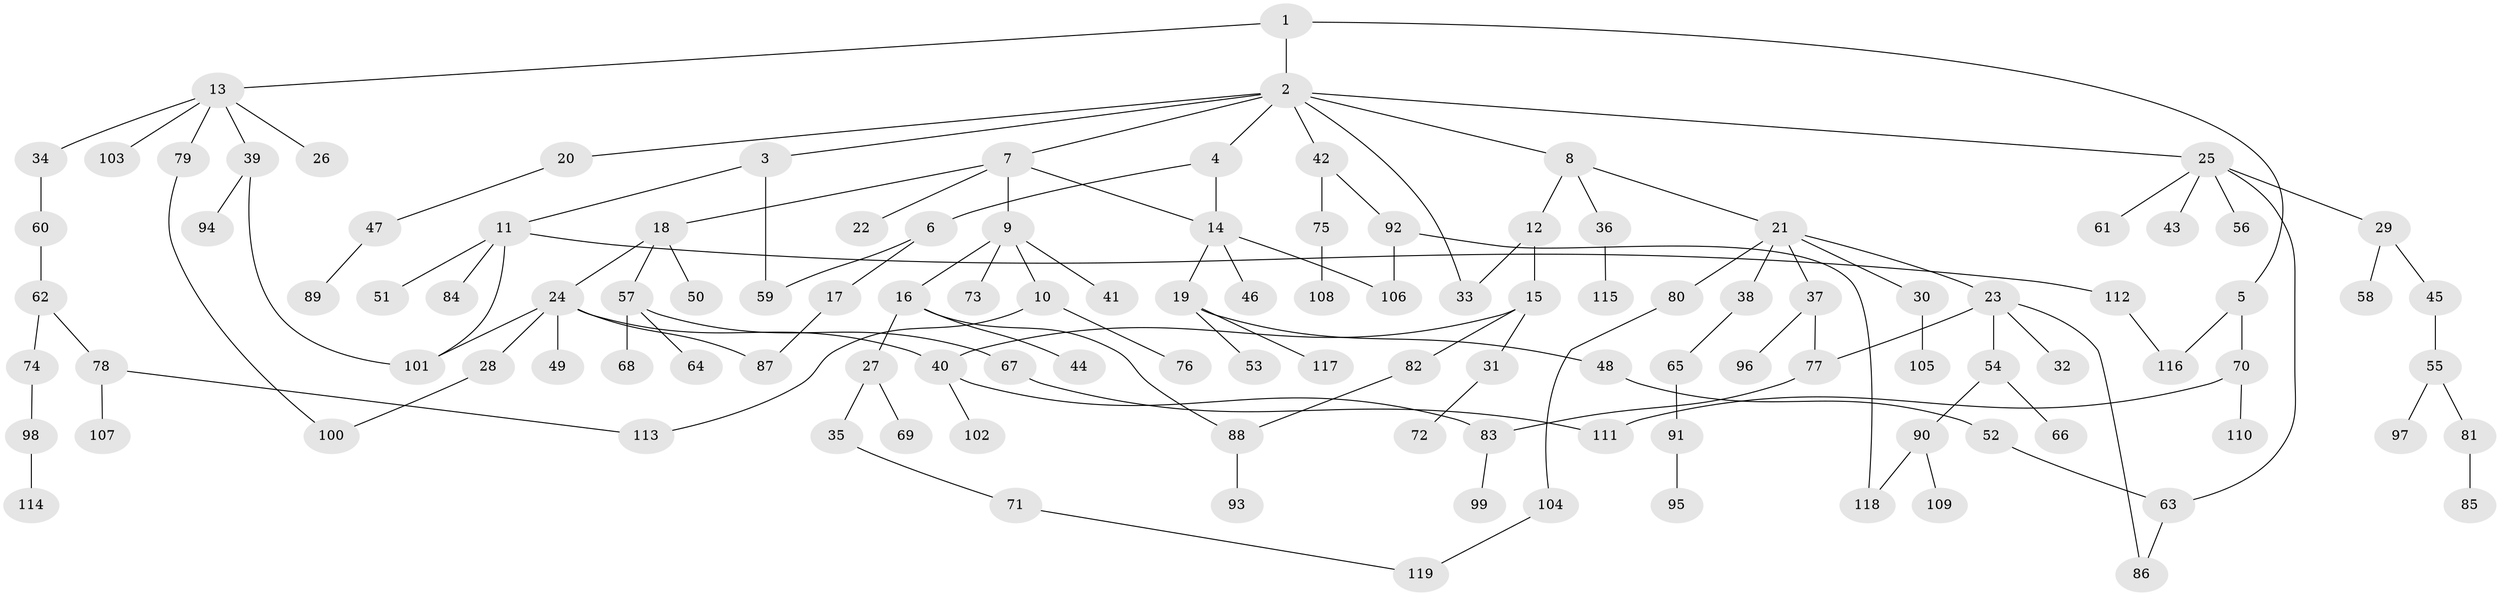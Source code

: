 // Generated by graph-tools (version 1.1) at 2025/41/03/09/25 04:41:51]
// undirected, 119 vertices, 137 edges
graph export_dot {
graph [start="1"]
  node [color=gray90,style=filled];
  1;
  2;
  3;
  4;
  5;
  6;
  7;
  8;
  9;
  10;
  11;
  12;
  13;
  14;
  15;
  16;
  17;
  18;
  19;
  20;
  21;
  22;
  23;
  24;
  25;
  26;
  27;
  28;
  29;
  30;
  31;
  32;
  33;
  34;
  35;
  36;
  37;
  38;
  39;
  40;
  41;
  42;
  43;
  44;
  45;
  46;
  47;
  48;
  49;
  50;
  51;
  52;
  53;
  54;
  55;
  56;
  57;
  58;
  59;
  60;
  61;
  62;
  63;
  64;
  65;
  66;
  67;
  68;
  69;
  70;
  71;
  72;
  73;
  74;
  75;
  76;
  77;
  78;
  79;
  80;
  81;
  82;
  83;
  84;
  85;
  86;
  87;
  88;
  89;
  90;
  91;
  92;
  93;
  94;
  95;
  96;
  97;
  98;
  99;
  100;
  101;
  102;
  103;
  104;
  105;
  106;
  107;
  108;
  109;
  110;
  111;
  112;
  113;
  114;
  115;
  116;
  117;
  118;
  119;
  1 -- 2;
  1 -- 5;
  1 -- 13;
  2 -- 3;
  2 -- 4;
  2 -- 7;
  2 -- 8;
  2 -- 20;
  2 -- 25;
  2 -- 33;
  2 -- 42;
  3 -- 11;
  3 -- 59;
  4 -- 6;
  4 -- 14;
  5 -- 70;
  5 -- 116;
  6 -- 17;
  6 -- 59;
  7 -- 9;
  7 -- 14;
  7 -- 18;
  7 -- 22;
  8 -- 12;
  8 -- 21;
  8 -- 36;
  9 -- 10;
  9 -- 16;
  9 -- 41;
  9 -- 73;
  10 -- 76;
  10 -- 113;
  11 -- 51;
  11 -- 84;
  11 -- 112;
  11 -- 101;
  12 -- 15;
  12 -- 33;
  13 -- 26;
  13 -- 34;
  13 -- 39;
  13 -- 79;
  13 -- 103;
  14 -- 19;
  14 -- 46;
  14 -- 106;
  15 -- 31;
  15 -- 82;
  15 -- 40;
  16 -- 27;
  16 -- 44;
  16 -- 88;
  17 -- 87;
  18 -- 24;
  18 -- 50;
  18 -- 57;
  19 -- 48;
  19 -- 53;
  19 -- 117;
  20 -- 47;
  21 -- 23;
  21 -- 30;
  21 -- 37;
  21 -- 38;
  21 -- 80;
  23 -- 32;
  23 -- 54;
  23 -- 86;
  23 -- 77;
  24 -- 28;
  24 -- 40;
  24 -- 49;
  24 -- 87;
  24 -- 101;
  25 -- 29;
  25 -- 43;
  25 -- 56;
  25 -- 61;
  25 -- 63;
  27 -- 35;
  27 -- 69;
  28 -- 100;
  29 -- 45;
  29 -- 58;
  30 -- 105;
  31 -- 72;
  34 -- 60;
  35 -- 71;
  36 -- 115;
  37 -- 77;
  37 -- 96;
  38 -- 65;
  39 -- 94;
  39 -- 101;
  40 -- 102;
  40 -- 83;
  42 -- 75;
  42 -- 92;
  45 -- 55;
  47 -- 89;
  48 -- 52;
  52 -- 63;
  54 -- 66;
  54 -- 90;
  55 -- 81;
  55 -- 97;
  57 -- 64;
  57 -- 67;
  57 -- 68;
  60 -- 62;
  62 -- 74;
  62 -- 78;
  63 -- 86;
  65 -- 91;
  67 -- 111;
  70 -- 110;
  70 -- 111;
  71 -- 119;
  74 -- 98;
  75 -- 108;
  77 -- 83;
  78 -- 107;
  78 -- 113;
  79 -- 100;
  80 -- 104;
  81 -- 85;
  82 -- 88;
  83 -- 99;
  88 -- 93;
  90 -- 109;
  90 -- 118;
  91 -- 95;
  92 -- 106;
  92 -- 118;
  98 -- 114;
  104 -- 119;
  112 -- 116;
}
